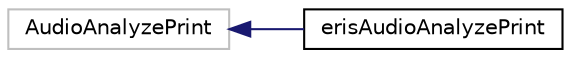 digraph "Graphical Class Hierarchy"
{
 // LATEX_PDF_SIZE
  edge [fontname="Helvetica",fontsize="10",labelfontname="Helvetica",labelfontsize="10"];
  node [fontname="Helvetica",fontsize="10",shape=record];
  rankdir="LR";
  Node299 [label="AudioAnalyzePrint",height=0.2,width=0.4,color="grey75", fillcolor="white", style="filled",tooltip=" "];
  Node299 -> Node0 [dir="back",color="midnightblue",fontsize="10",style="solid",fontname="Helvetica"];
  Node0 [label="erisAudioAnalyzePrint",height=0.2,width=0.4,color="black", fillcolor="white", style="filled",URL="$classeris_audio_analyze_print.html",tooltip=" "];
}
